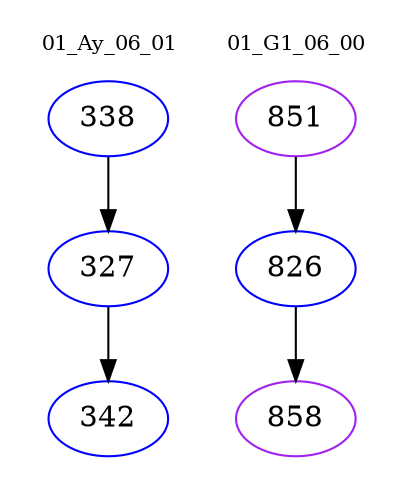 digraph{
subgraph cluster_0 {
color = white
label = "01_Ay_06_01";
fontsize=10;
T0_338 [label="338", color="blue"]
T0_338 -> T0_327 [color="black"]
T0_327 [label="327", color="blue"]
T0_327 -> T0_342 [color="black"]
T0_342 [label="342", color="blue"]
}
subgraph cluster_1 {
color = white
label = "01_G1_06_00";
fontsize=10;
T1_851 [label="851", color="purple"]
T1_851 -> T1_826 [color="black"]
T1_826 [label="826", color="blue"]
T1_826 -> T1_858 [color="black"]
T1_858 [label="858", color="purple"]
}
}
